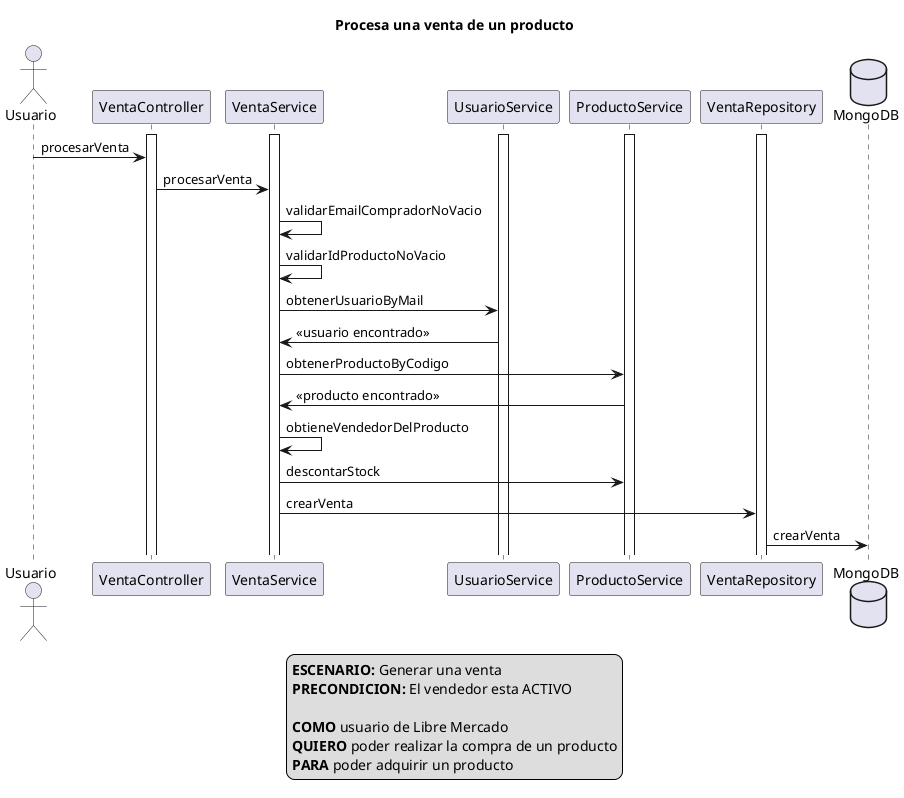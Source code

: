 @startuml
actor Usuario
activate VentaController
activate VentaService
activate UsuarioService
activate ProductoService
activate VentaRepository
database MongoDB

title Procesa una venta de un producto

Usuario -> VentaController: procesarVenta

VentaController -> VentaService: procesarVenta

VentaService -> VentaService: validarEmailCompradorNoVacio

VentaService -> VentaService: validarIdProductoNoVacio

VentaService -> UsuarioService: obtenerUsuarioByMail

UsuarioService -> VentaService: <<usuario encontrado>>

VentaService -> ProductoService: obtenerProductoByCodigo

ProductoService -> VentaService: <<producto encontrado>>

VentaService -> VentaService: obtieneVendedorDelProducto

VentaService -> ProductoService: descontarStock

VentaService -> VentaRepository: crearVenta

VentaRepository -> MongoDB: crearVenta


legend
<b>ESCENARIO:</b> Generar una venta
<b>PRECONDICION:</b> El vendedor esta ACTIVO

<b>COMO</b> usuario de Libre Mercado 
<b>QUIERO</b> poder realizar la compra de un producto
<b>PARA</b> poder adquirir un producto
end legend








